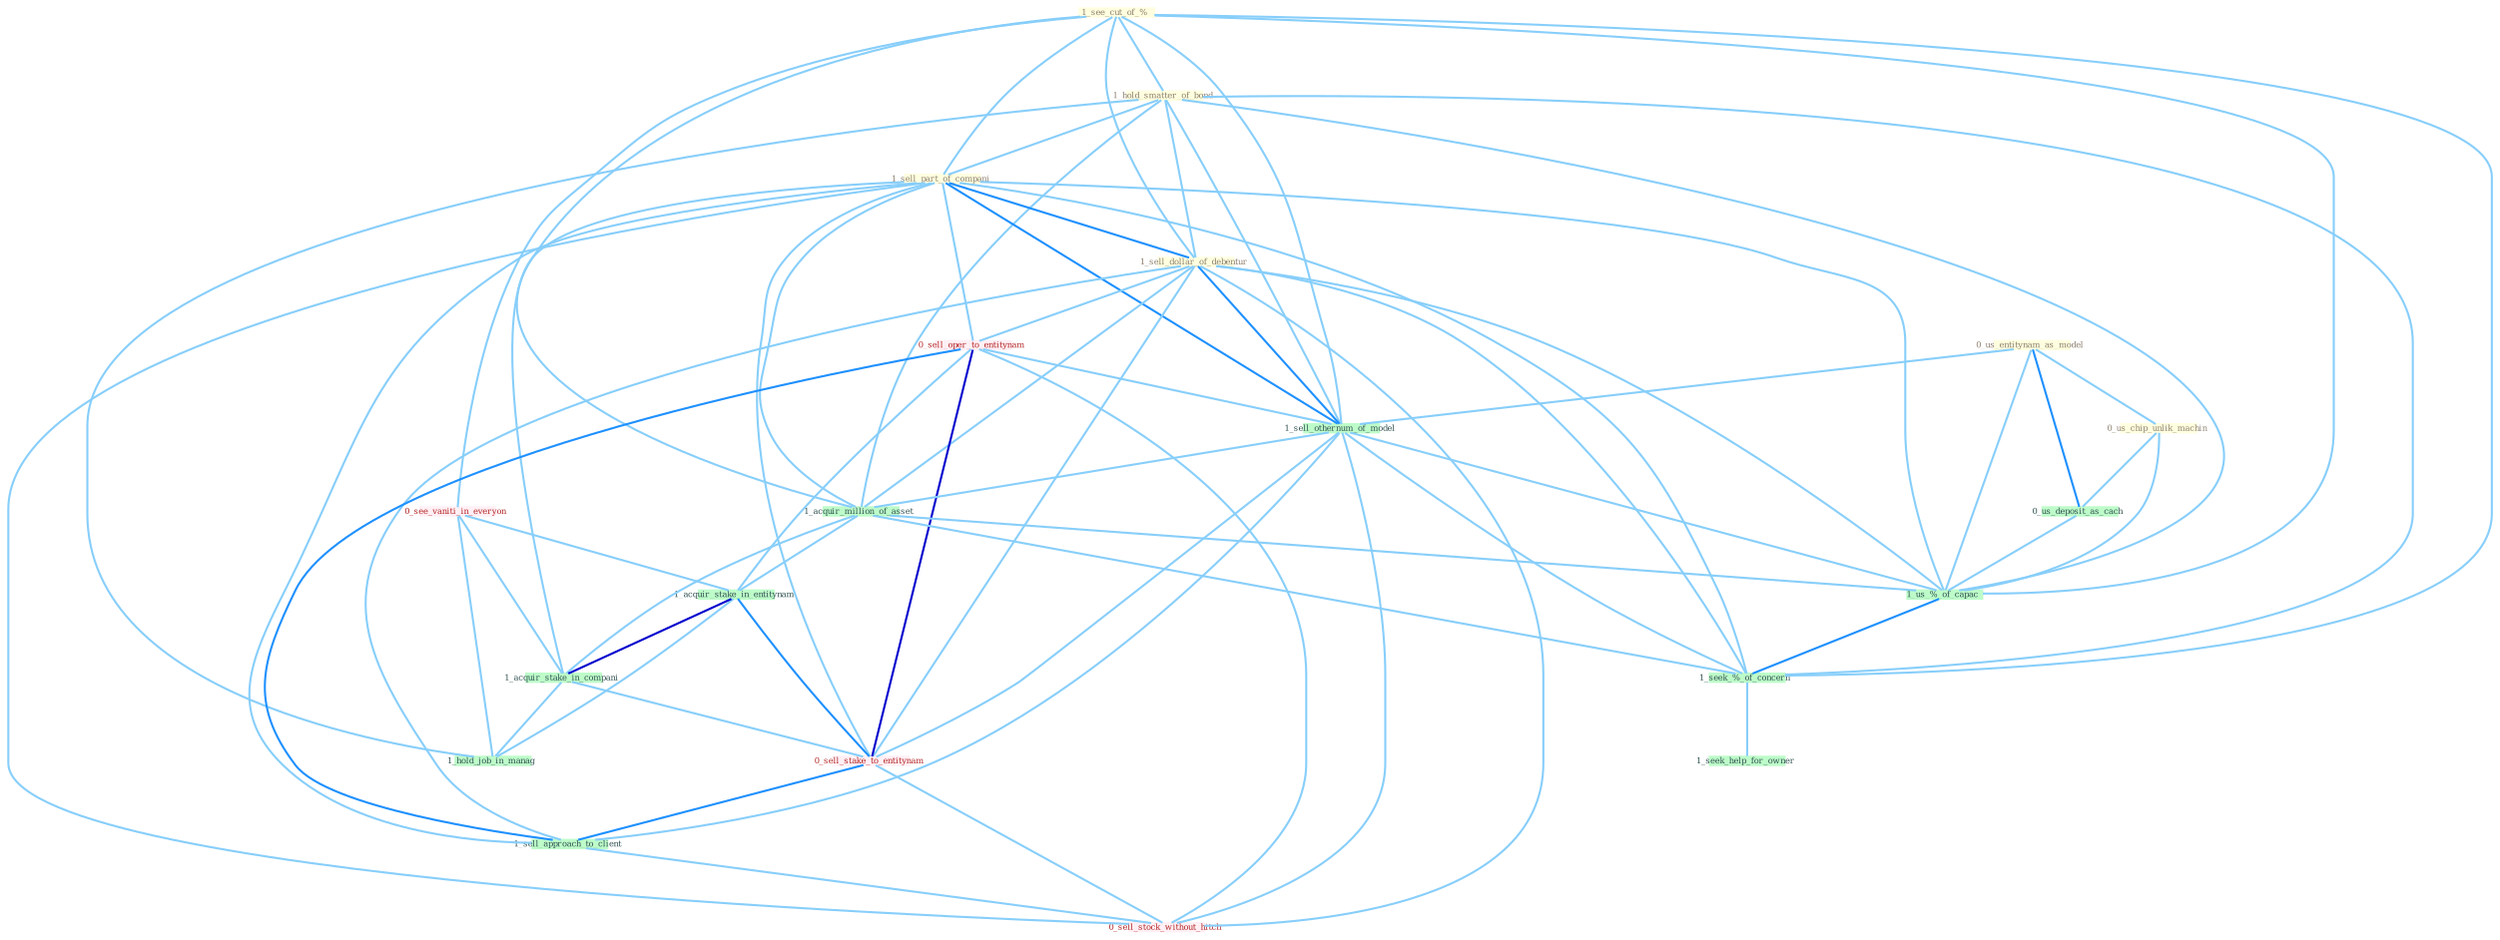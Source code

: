 Graph G{ 
    node
    [shape=polygon,style=filled,width=.5,height=.06,color="#BDFCC9",fixedsize=true,fontsize=4,
    fontcolor="#2f4f4f"];
    {node
    [color="#ffffe0", fontcolor="#8b7d6b"] "1_see_cut_of_% " "0_us_entitynam_as_model " "0_us_chip_unlik_machin " "1_hold_smatter_of_bond " "1_sell_part_of_compani " "1_sell_dollar_of_debentur "}
{node [color="#fff0f5", fontcolor="#b22222"] "0_sell_oper_to_entitynam " "0_see_vaniti_in_everyon " "0_sell_stake_to_entitynam " "0_sell_stock_without_hitch "}
edge [color="#B0E2FF"];

	"1_see_cut_of_% " -- "1_hold_smatter_of_bond " [w="1", color="#87cefa" ];
	"1_see_cut_of_% " -- "1_sell_part_of_compani " [w="1", color="#87cefa" ];
	"1_see_cut_of_% " -- "1_sell_dollar_of_debentur " [w="1", color="#87cefa" ];
	"1_see_cut_of_% " -- "1_sell_othernum_of_model " [w="1", color="#87cefa" ];
	"1_see_cut_of_% " -- "0_see_vaniti_in_everyon " [w="1", color="#87cefa" ];
	"1_see_cut_of_% " -- "1_acquir_million_of_asset " [w="1", color="#87cefa" ];
	"1_see_cut_of_% " -- "1_us_%_of_capac " [w="1", color="#87cefa" ];
	"1_see_cut_of_% " -- "1_seek_%_of_concern " [w="1", color="#87cefa" ];
	"0_us_entitynam_as_model " -- "0_us_chip_unlik_machin " [w="1", color="#87cefa" ];
	"0_us_entitynam_as_model " -- "1_sell_othernum_of_model " [w="1", color="#87cefa" ];
	"0_us_entitynam_as_model " -- "0_us_deposit_as_cach " [w="2", color="#1e90ff" , len=0.8];
	"0_us_entitynam_as_model " -- "1_us_%_of_capac " [w="1", color="#87cefa" ];
	"0_us_chip_unlik_machin " -- "0_us_deposit_as_cach " [w="1", color="#87cefa" ];
	"0_us_chip_unlik_machin " -- "1_us_%_of_capac " [w="1", color="#87cefa" ];
	"1_hold_smatter_of_bond " -- "1_sell_part_of_compani " [w="1", color="#87cefa" ];
	"1_hold_smatter_of_bond " -- "1_sell_dollar_of_debentur " [w="1", color="#87cefa" ];
	"1_hold_smatter_of_bond " -- "1_sell_othernum_of_model " [w="1", color="#87cefa" ];
	"1_hold_smatter_of_bond " -- "1_acquir_million_of_asset " [w="1", color="#87cefa" ];
	"1_hold_smatter_of_bond " -- "1_us_%_of_capac " [w="1", color="#87cefa" ];
	"1_hold_smatter_of_bond " -- "1_hold_job_in_manag " [w="1", color="#87cefa" ];
	"1_hold_smatter_of_bond " -- "1_seek_%_of_concern " [w="1", color="#87cefa" ];
	"1_sell_part_of_compani " -- "1_sell_dollar_of_debentur " [w="2", color="#1e90ff" , len=0.8];
	"1_sell_part_of_compani " -- "0_sell_oper_to_entitynam " [w="1", color="#87cefa" ];
	"1_sell_part_of_compani " -- "1_sell_othernum_of_model " [w="2", color="#1e90ff" , len=0.8];
	"1_sell_part_of_compani " -- "1_acquir_million_of_asset " [w="1", color="#87cefa" ];
	"1_sell_part_of_compani " -- "1_acquir_stake_in_compani " [w="1", color="#87cefa" ];
	"1_sell_part_of_compani " -- "0_sell_stake_to_entitynam " [w="1", color="#87cefa" ];
	"1_sell_part_of_compani " -- "1_us_%_of_capac " [w="1", color="#87cefa" ];
	"1_sell_part_of_compani " -- "1_sell_approach_to_client " [w="1", color="#87cefa" ];
	"1_sell_part_of_compani " -- "0_sell_stock_without_hitch " [w="1", color="#87cefa" ];
	"1_sell_part_of_compani " -- "1_seek_%_of_concern " [w="1", color="#87cefa" ];
	"1_sell_dollar_of_debentur " -- "0_sell_oper_to_entitynam " [w="1", color="#87cefa" ];
	"1_sell_dollar_of_debentur " -- "1_sell_othernum_of_model " [w="2", color="#1e90ff" , len=0.8];
	"1_sell_dollar_of_debentur " -- "1_acquir_million_of_asset " [w="1", color="#87cefa" ];
	"1_sell_dollar_of_debentur " -- "0_sell_stake_to_entitynam " [w="1", color="#87cefa" ];
	"1_sell_dollar_of_debentur " -- "1_us_%_of_capac " [w="1", color="#87cefa" ];
	"1_sell_dollar_of_debentur " -- "1_sell_approach_to_client " [w="1", color="#87cefa" ];
	"1_sell_dollar_of_debentur " -- "0_sell_stock_without_hitch " [w="1", color="#87cefa" ];
	"1_sell_dollar_of_debentur " -- "1_seek_%_of_concern " [w="1", color="#87cefa" ];
	"0_sell_oper_to_entitynam " -- "1_sell_othernum_of_model " [w="1", color="#87cefa" ];
	"0_sell_oper_to_entitynam " -- "1_acquir_stake_in_entitynam " [w="1", color="#87cefa" ];
	"0_sell_oper_to_entitynam " -- "0_sell_stake_to_entitynam " [w="3", color="#0000cd" , len=0.6];
	"0_sell_oper_to_entitynam " -- "1_sell_approach_to_client " [w="2", color="#1e90ff" , len=0.8];
	"0_sell_oper_to_entitynam " -- "0_sell_stock_without_hitch " [w="1", color="#87cefa" ];
	"1_sell_othernum_of_model " -- "1_acquir_million_of_asset " [w="1", color="#87cefa" ];
	"1_sell_othernum_of_model " -- "0_sell_stake_to_entitynam " [w="1", color="#87cefa" ];
	"1_sell_othernum_of_model " -- "1_us_%_of_capac " [w="1", color="#87cefa" ];
	"1_sell_othernum_of_model " -- "1_sell_approach_to_client " [w="1", color="#87cefa" ];
	"1_sell_othernum_of_model " -- "0_sell_stock_without_hitch " [w="1", color="#87cefa" ];
	"1_sell_othernum_of_model " -- "1_seek_%_of_concern " [w="1", color="#87cefa" ];
	"0_see_vaniti_in_everyon " -- "1_acquir_stake_in_entitynam " [w="1", color="#87cefa" ];
	"0_see_vaniti_in_everyon " -- "1_acquir_stake_in_compani " [w="1", color="#87cefa" ];
	"0_see_vaniti_in_everyon " -- "1_hold_job_in_manag " [w="1", color="#87cefa" ];
	"1_acquir_million_of_asset " -- "1_acquir_stake_in_entitynam " [w="1", color="#87cefa" ];
	"1_acquir_million_of_asset " -- "1_acquir_stake_in_compani " [w="1", color="#87cefa" ];
	"1_acquir_million_of_asset " -- "1_us_%_of_capac " [w="1", color="#87cefa" ];
	"1_acquir_million_of_asset " -- "1_seek_%_of_concern " [w="1", color="#87cefa" ];
	"0_us_deposit_as_cach " -- "1_us_%_of_capac " [w="1", color="#87cefa" ];
	"1_acquir_stake_in_entitynam " -- "1_acquir_stake_in_compani " [w="3", color="#0000cd" , len=0.6];
	"1_acquir_stake_in_entitynam " -- "0_sell_stake_to_entitynam " [w="2", color="#1e90ff" , len=0.8];
	"1_acquir_stake_in_entitynam " -- "1_hold_job_in_manag " [w="1", color="#87cefa" ];
	"1_acquir_stake_in_compani " -- "0_sell_stake_to_entitynam " [w="1", color="#87cefa" ];
	"1_acquir_stake_in_compani " -- "1_hold_job_in_manag " [w="1", color="#87cefa" ];
	"0_sell_stake_to_entitynam " -- "1_sell_approach_to_client " [w="2", color="#1e90ff" , len=0.8];
	"0_sell_stake_to_entitynam " -- "0_sell_stock_without_hitch " [w="1", color="#87cefa" ];
	"1_us_%_of_capac " -- "1_seek_%_of_concern " [w="2", color="#1e90ff" , len=0.8];
	"1_sell_approach_to_client " -- "0_sell_stock_without_hitch " [w="1", color="#87cefa" ];
	"1_seek_%_of_concern " -- "1_seek_help_for_owner " [w="1", color="#87cefa" ];
}